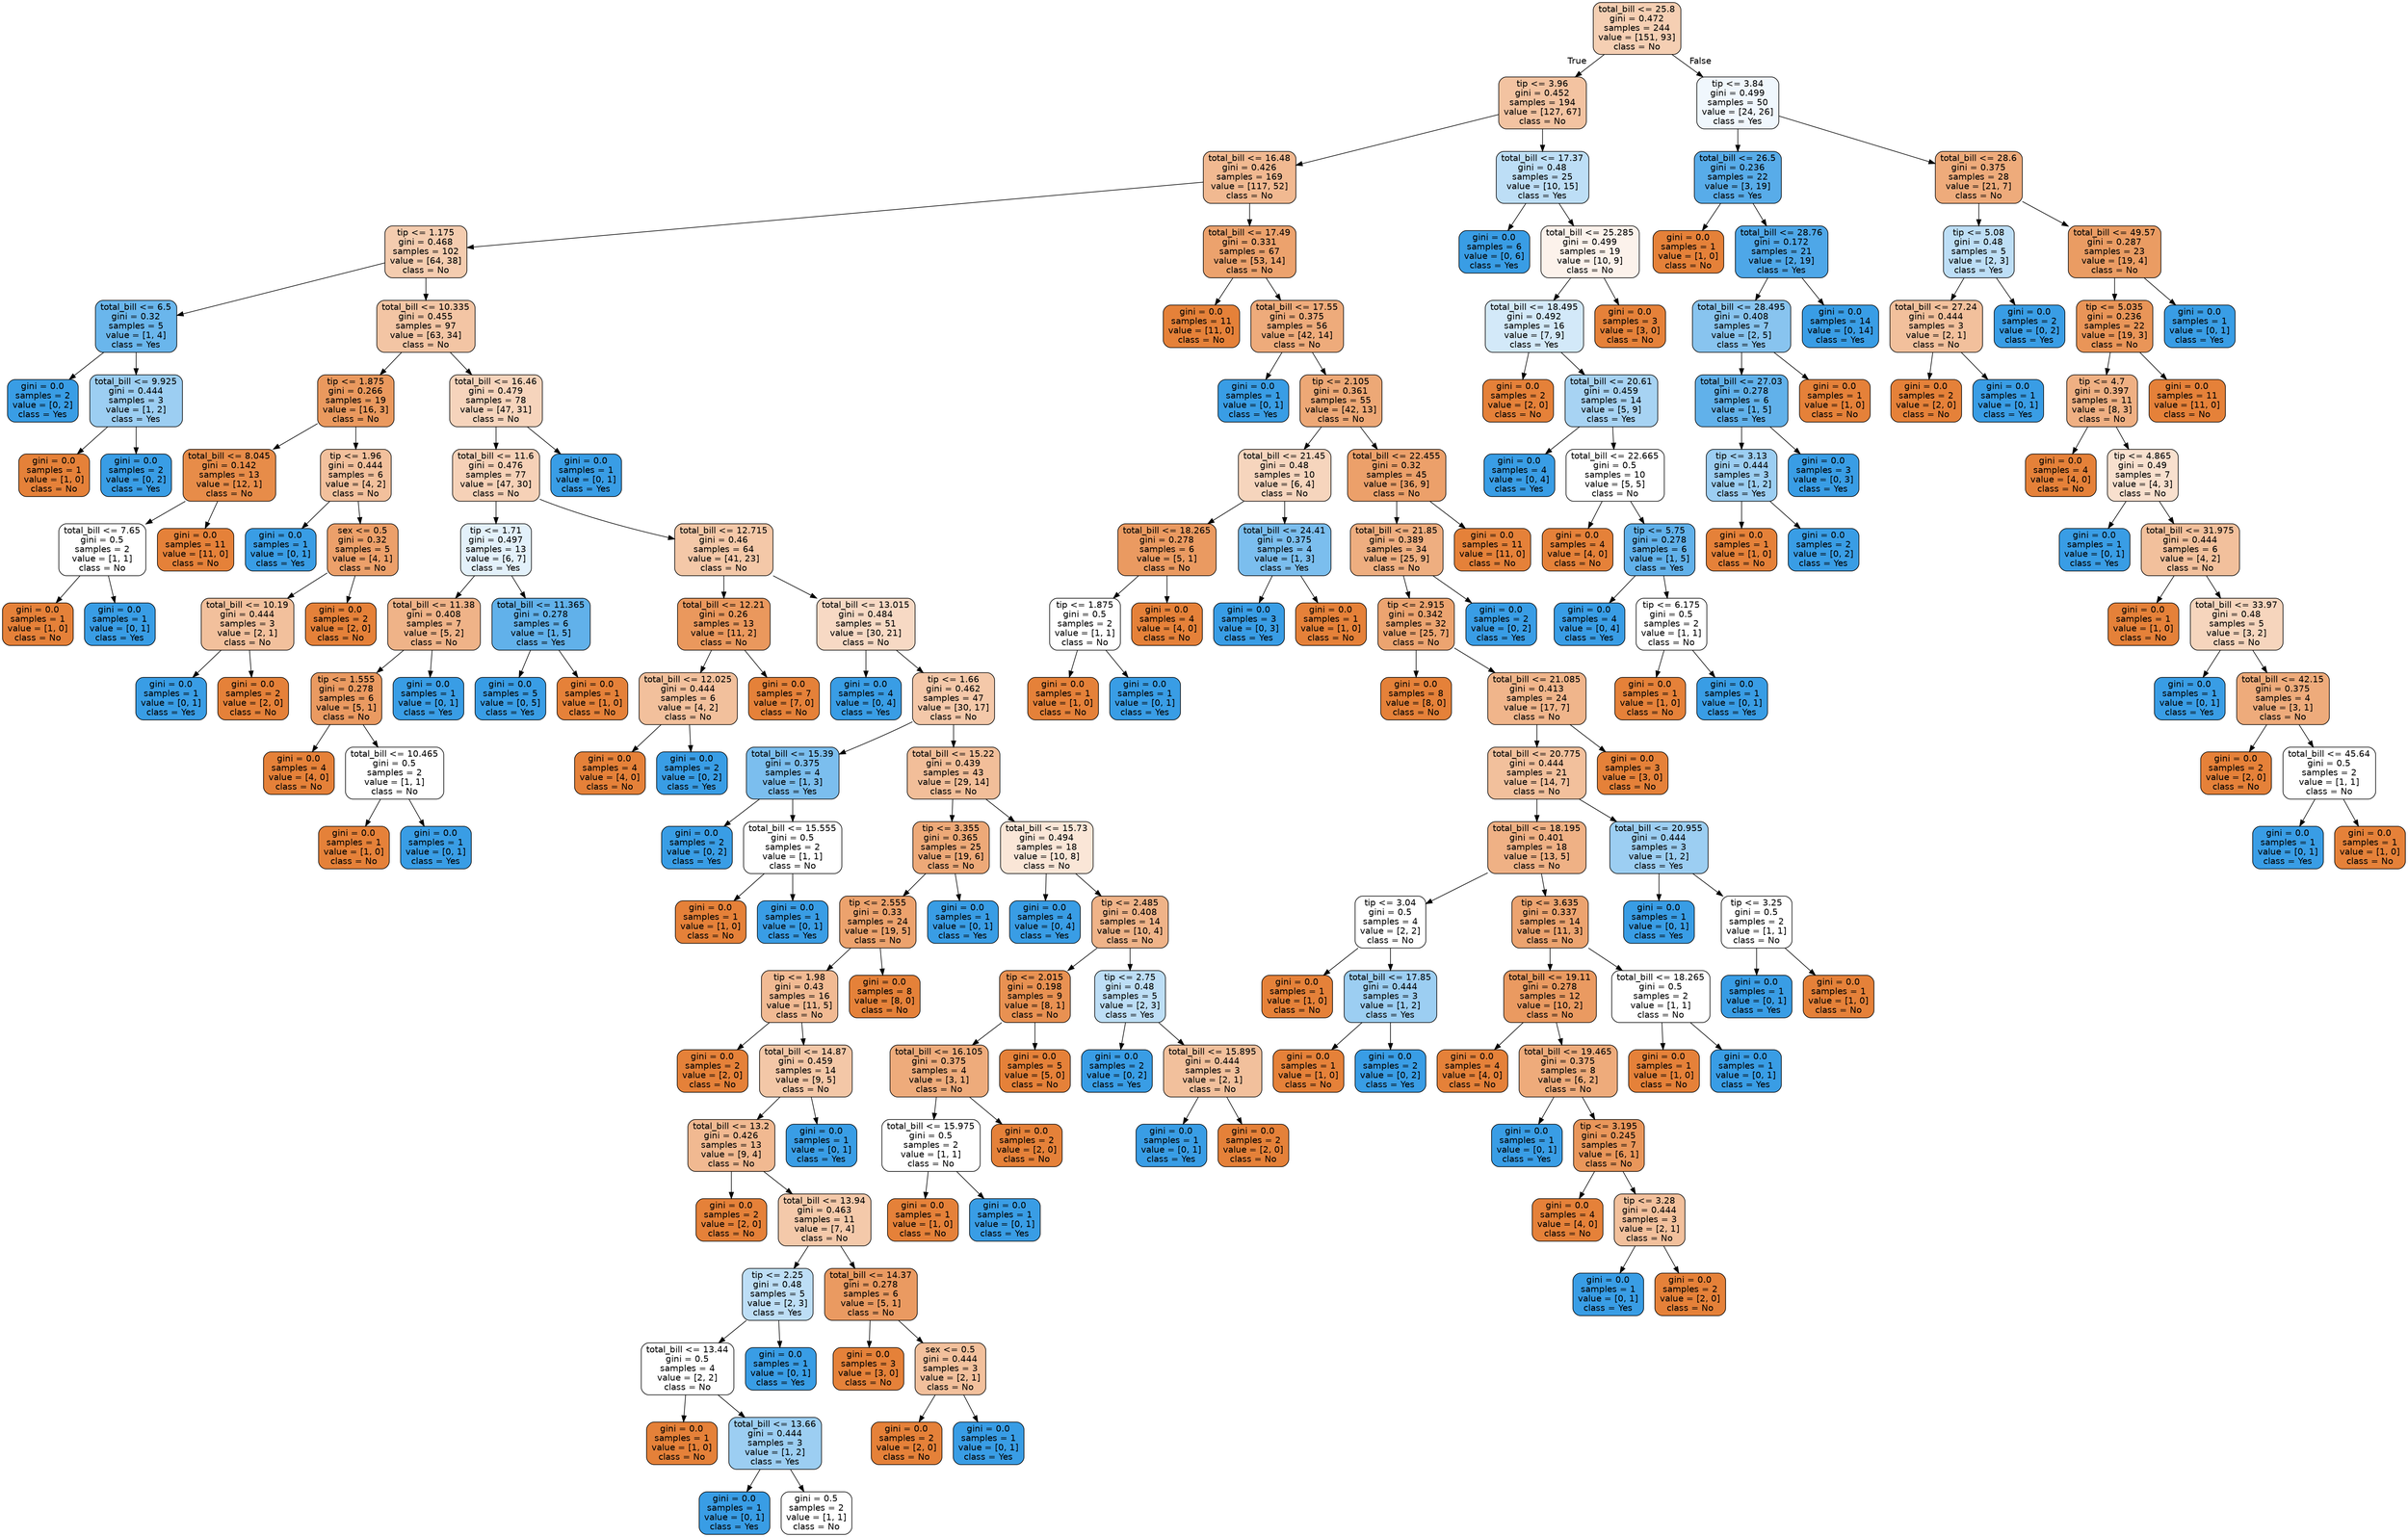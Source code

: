 digraph Tree {
node [shape=box, style="filled, rounded", color="black", fontname="helvetica"] ;
edge [fontname="helvetica"] ;
0 [label="total_bill <= 25.8\ngini = 0.472\nsamples = 244\nvalue = [151, 93]\nclass = No", fillcolor="#f5cfb3"] ;
1 [label="tip <= 3.96\ngini = 0.452\nsamples = 194\nvalue = [127, 67]\nclass = No", fillcolor="#f3c3a1"] ;
0 -> 1 [labeldistance=2.5, labelangle=45, headlabel="True"] ;
2 [label="total_bill <= 16.48\ngini = 0.426\nsamples = 169\nvalue = [117, 52]\nclass = No", fillcolor="#f1b991"] ;
1 -> 2 ;
3 [label="tip <= 1.175\ngini = 0.468\nsamples = 102\nvalue = [64, 38]\nclass = No", fillcolor="#f4ccaf"] ;
2 -> 3 ;
4 [label="total_bill <= 6.5\ngini = 0.32\nsamples = 5\nvalue = [1, 4]\nclass = Yes", fillcolor="#6ab6ec"] ;
3 -> 4 ;
5 [label="gini = 0.0\nsamples = 2\nvalue = [0, 2]\nclass = Yes", fillcolor="#399de5"] ;
4 -> 5 ;
6 [label="total_bill <= 9.925\ngini = 0.444\nsamples = 3\nvalue = [1, 2]\nclass = Yes", fillcolor="#9ccef2"] ;
4 -> 6 ;
7 [label="gini = 0.0\nsamples = 1\nvalue = [1, 0]\nclass = No", fillcolor="#e58139"] ;
6 -> 7 ;
8 [label="gini = 0.0\nsamples = 2\nvalue = [0, 2]\nclass = Yes", fillcolor="#399de5"] ;
6 -> 8 ;
9 [label="total_bill <= 10.335\ngini = 0.455\nsamples = 97\nvalue = [63, 34]\nclass = No", fillcolor="#f3c5a4"] ;
3 -> 9 ;
10 [label="tip <= 1.875\ngini = 0.266\nsamples = 19\nvalue = [16, 3]\nclass = No", fillcolor="#ea995e"] ;
9 -> 10 ;
11 [label="total_bill <= 8.045\ngini = 0.142\nsamples = 13\nvalue = [12, 1]\nclass = No", fillcolor="#e78c49"] ;
10 -> 11 ;
12 [label="total_bill <= 7.65\ngini = 0.5\nsamples = 2\nvalue = [1, 1]\nclass = No", fillcolor="#ffffff"] ;
11 -> 12 ;
13 [label="gini = 0.0\nsamples = 1\nvalue = [1, 0]\nclass = No", fillcolor="#e58139"] ;
12 -> 13 ;
14 [label="gini = 0.0\nsamples = 1\nvalue = [0, 1]\nclass = Yes", fillcolor="#399de5"] ;
12 -> 14 ;
15 [label="gini = 0.0\nsamples = 11\nvalue = [11, 0]\nclass = No", fillcolor="#e58139"] ;
11 -> 15 ;
16 [label="tip <= 1.96\ngini = 0.444\nsamples = 6\nvalue = [4, 2]\nclass = No", fillcolor="#f2c09c"] ;
10 -> 16 ;
17 [label="gini = 0.0\nsamples = 1\nvalue = [0, 1]\nclass = Yes", fillcolor="#399de5"] ;
16 -> 17 ;
18 [label="sex <= 0.5\ngini = 0.32\nsamples = 5\nvalue = [4, 1]\nclass = No", fillcolor="#eca06a"] ;
16 -> 18 ;
19 [label="total_bill <= 10.19\ngini = 0.444\nsamples = 3\nvalue = [2, 1]\nclass = No", fillcolor="#f2c09c"] ;
18 -> 19 ;
20 [label="gini = 0.0\nsamples = 1\nvalue = [0, 1]\nclass = Yes", fillcolor="#399de5"] ;
19 -> 20 ;
21 [label="gini = 0.0\nsamples = 2\nvalue = [2, 0]\nclass = No", fillcolor="#e58139"] ;
19 -> 21 ;
22 [label="gini = 0.0\nsamples = 2\nvalue = [2, 0]\nclass = No", fillcolor="#e58139"] ;
18 -> 22 ;
23 [label="total_bill <= 16.46\ngini = 0.479\nsamples = 78\nvalue = [47, 31]\nclass = No", fillcolor="#f6d4bc"] ;
9 -> 23 ;
24 [label="total_bill <= 11.6\ngini = 0.476\nsamples = 77\nvalue = [47, 30]\nclass = No", fillcolor="#f6d1b7"] ;
23 -> 24 ;
25 [label="tip <= 1.71\ngini = 0.497\nsamples = 13\nvalue = [6, 7]\nclass = Yes", fillcolor="#e3f1fb"] ;
24 -> 25 ;
26 [label="total_bill <= 11.38\ngini = 0.408\nsamples = 7\nvalue = [5, 2]\nclass = No", fillcolor="#efb388"] ;
25 -> 26 ;
27 [label="tip <= 1.555\ngini = 0.278\nsamples = 6\nvalue = [5, 1]\nclass = No", fillcolor="#ea9a61"] ;
26 -> 27 ;
28 [label="gini = 0.0\nsamples = 4\nvalue = [4, 0]\nclass = No", fillcolor="#e58139"] ;
27 -> 28 ;
29 [label="total_bill <= 10.465\ngini = 0.5\nsamples = 2\nvalue = [1, 1]\nclass = No", fillcolor="#ffffff"] ;
27 -> 29 ;
30 [label="gini = 0.0\nsamples = 1\nvalue = [1, 0]\nclass = No", fillcolor="#e58139"] ;
29 -> 30 ;
31 [label="gini = 0.0\nsamples = 1\nvalue = [0, 1]\nclass = Yes", fillcolor="#399de5"] ;
29 -> 31 ;
32 [label="gini = 0.0\nsamples = 1\nvalue = [0, 1]\nclass = Yes", fillcolor="#399de5"] ;
26 -> 32 ;
33 [label="total_bill <= 11.365\ngini = 0.278\nsamples = 6\nvalue = [1, 5]\nclass = Yes", fillcolor="#61b1ea"] ;
25 -> 33 ;
34 [label="gini = 0.0\nsamples = 5\nvalue = [0, 5]\nclass = Yes", fillcolor="#399de5"] ;
33 -> 34 ;
35 [label="gini = 0.0\nsamples = 1\nvalue = [1, 0]\nclass = No", fillcolor="#e58139"] ;
33 -> 35 ;
36 [label="total_bill <= 12.715\ngini = 0.46\nsamples = 64\nvalue = [41, 23]\nclass = No", fillcolor="#f4c8a8"] ;
24 -> 36 ;
37 [label="total_bill <= 12.21\ngini = 0.26\nsamples = 13\nvalue = [11, 2]\nclass = No", fillcolor="#ea985d"] ;
36 -> 37 ;
38 [label="total_bill <= 12.025\ngini = 0.444\nsamples = 6\nvalue = [4, 2]\nclass = No", fillcolor="#f2c09c"] ;
37 -> 38 ;
39 [label="gini = 0.0\nsamples = 4\nvalue = [4, 0]\nclass = No", fillcolor="#e58139"] ;
38 -> 39 ;
40 [label="gini = 0.0\nsamples = 2\nvalue = [0, 2]\nclass = Yes", fillcolor="#399de5"] ;
38 -> 40 ;
41 [label="gini = 0.0\nsamples = 7\nvalue = [7, 0]\nclass = No", fillcolor="#e58139"] ;
37 -> 41 ;
42 [label="total_bill <= 13.015\ngini = 0.484\nsamples = 51\nvalue = [30, 21]\nclass = No", fillcolor="#f7d9c4"] ;
36 -> 42 ;
43 [label="gini = 0.0\nsamples = 4\nvalue = [0, 4]\nclass = Yes", fillcolor="#399de5"] ;
42 -> 43 ;
44 [label="tip <= 1.66\ngini = 0.462\nsamples = 47\nvalue = [30, 17]\nclass = No", fillcolor="#f4c8a9"] ;
42 -> 44 ;
45 [label="total_bill <= 15.39\ngini = 0.375\nsamples = 4\nvalue = [1, 3]\nclass = Yes", fillcolor="#7bbeee"] ;
44 -> 45 ;
46 [label="gini = 0.0\nsamples = 2\nvalue = [0, 2]\nclass = Yes", fillcolor="#399de5"] ;
45 -> 46 ;
47 [label="total_bill <= 15.555\ngini = 0.5\nsamples = 2\nvalue = [1, 1]\nclass = No", fillcolor="#ffffff"] ;
45 -> 47 ;
48 [label="gini = 0.0\nsamples = 1\nvalue = [1, 0]\nclass = No", fillcolor="#e58139"] ;
47 -> 48 ;
49 [label="gini = 0.0\nsamples = 1\nvalue = [0, 1]\nclass = Yes", fillcolor="#399de5"] ;
47 -> 49 ;
50 [label="total_bill <= 15.22\ngini = 0.439\nsamples = 43\nvalue = [29, 14]\nclass = No", fillcolor="#f2be99"] ;
44 -> 50 ;
51 [label="tip <= 3.355\ngini = 0.365\nsamples = 25\nvalue = [19, 6]\nclass = No", fillcolor="#eda978"] ;
50 -> 51 ;
52 [label="tip <= 2.555\ngini = 0.33\nsamples = 24\nvalue = [19, 5]\nclass = No", fillcolor="#eca26d"] ;
51 -> 52 ;
53 [label="tip <= 1.98\ngini = 0.43\nsamples = 16\nvalue = [11, 5]\nclass = No", fillcolor="#f1ba93"] ;
52 -> 53 ;
54 [label="gini = 0.0\nsamples = 2\nvalue = [2, 0]\nclass = No", fillcolor="#e58139"] ;
53 -> 54 ;
55 [label="total_bill <= 14.87\ngini = 0.459\nsamples = 14\nvalue = [9, 5]\nclass = No", fillcolor="#f3c7a7"] ;
53 -> 55 ;
56 [label="total_bill <= 13.2\ngini = 0.426\nsamples = 13\nvalue = [9, 4]\nclass = No", fillcolor="#f1b991"] ;
55 -> 56 ;
57 [label="gini = 0.0\nsamples = 2\nvalue = [2, 0]\nclass = No", fillcolor="#e58139"] ;
56 -> 57 ;
58 [label="total_bill <= 13.94\ngini = 0.463\nsamples = 11\nvalue = [7, 4]\nclass = No", fillcolor="#f4c9aa"] ;
56 -> 58 ;
59 [label="tip <= 2.25\ngini = 0.48\nsamples = 5\nvalue = [2, 3]\nclass = Yes", fillcolor="#bddef6"] ;
58 -> 59 ;
60 [label="total_bill <= 13.44\ngini = 0.5\nsamples = 4\nvalue = [2, 2]\nclass = No", fillcolor="#ffffff"] ;
59 -> 60 ;
61 [label="gini = 0.0\nsamples = 1\nvalue = [1, 0]\nclass = No", fillcolor="#e58139"] ;
60 -> 61 ;
62 [label="total_bill <= 13.66\ngini = 0.444\nsamples = 3\nvalue = [1, 2]\nclass = Yes", fillcolor="#9ccef2"] ;
60 -> 62 ;
63 [label="gini = 0.0\nsamples = 1\nvalue = [0, 1]\nclass = Yes", fillcolor="#399de5"] ;
62 -> 63 ;
64 [label="gini = 0.5\nsamples = 2\nvalue = [1, 1]\nclass = No", fillcolor="#ffffff"] ;
62 -> 64 ;
65 [label="gini = 0.0\nsamples = 1\nvalue = [0, 1]\nclass = Yes", fillcolor="#399de5"] ;
59 -> 65 ;
66 [label="total_bill <= 14.37\ngini = 0.278\nsamples = 6\nvalue = [5, 1]\nclass = No", fillcolor="#ea9a61"] ;
58 -> 66 ;
67 [label="gini = 0.0\nsamples = 3\nvalue = [3, 0]\nclass = No", fillcolor="#e58139"] ;
66 -> 67 ;
68 [label="sex <= 0.5\ngini = 0.444\nsamples = 3\nvalue = [2, 1]\nclass = No", fillcolor="#f2c09c"] ;
66 -> 68 ;
69 [label="gini = 0.0\nsamples = 2\nvalue = [2, 0]\nclass = No", fillcolor="#e58139"] ;
68 -> 69 ;
70 [label="gini = 0.0\nsamples = 1\nvalue = [0, 1]\nclass = Yes", fillcolor="#399de5"] ;
68 -> 70 ;
71 [label="gini = 0.0\nsamples = 1\nvalue = [0, 1]\nclass = Yes", fillcolor="#399de5"] ;
55 -> 71 ;
72 [label="gini = 0.0\nsamples = 8\nvalue = [8, 0]\nclass = No", fillcolor="#e58139"] ;
52 -> 72 ;
73 [label="gini = 0.0\nsamples = 1\nvalue = [0, 1]\nclass = Yes", fillcolor="#399de5"] ;
51 -> 73 ;
74 [label="total_bill <= 15.73\ngini = 0.494\nsamples = 18\nvalue = [10, 8]\nclass = No", fillcolor="#fae6d7"] ;
50 -> 74 ;
75 [label="gini = 0.0\nsamples = 4\nvalue = [0, 4]\nclass = Yes", fillcolor="#399de5"] ;
74 -> 75 ;
76 [label="tip <= 2.485\ngini = 0.408\nsamples = 14\nvalue = [10, 4]\nclass = No", fillcolor="#efb388"] ;
74 -> 76 ;
77 [label="tip <= 2.015\ngini = 0.198\nsamples = 9\nvalue = [8, 1]\nclass = No", fillcolor="#e89152"] ;
76 -> 77 ;
78 [label="total_bill <= 16.105\ngini = 0.375\nsamples = 4\nvalue = [3, 1]\nclass = No", fillcolor="#eeab7b"] ;
77 -> 78 ;
79 [label="total_bill <= 15.975\ngini = 0.5\nsamples = 2\nvalue = [1, 1]\nclass = No", fillcolor="#ffffff"] ;
78 -> 79 ;
80 [label="gini = 0.0\nsamples = 1\nvalue = [1, 0]\nclass = No", fillcolor="#e58139"] ;
79 -> 80 ;
81 [label="gini = 0.0\nsamples = 1\nvalue = [0, 1]\nclass = Yes", fillcolor="#399de5"] ;
79 -> 81 ;
82 [label="gini = 0.0\nsamples = 2\nvalue = [2, 0]\nclass = No", fillcolor="#e58139"] ;
78 -> 82 ;
83 [label="gini = 0.0\nsamples = 5\nvalue = [5, 0]\nclass = No", fillcolor="#e58139"] ;
77 -> 83 ;
84 [label="tip <= 2.75\ngini = 0.48\nsamples = 5\nvalue = [2, 3]\nclass = Yes", fillcolor="#bddef6"] ;
76 -> 84 ;
85 [label="gini = 0.0\nsamples = 2\nvalue = [0, 2]\nclass = Yes", fillcolor="#399de5"] ;
84 -> 85 ;
86 [label="total_bill <= 15.895\ngini = 0.444\nsamples = 3\nvalue = [2, 1]\nclass = No", fillcolor="#f2c09c"] ;
84 -> 86 ;
87 [label="gini = 0.0\nsamples = 1\nvalue = [0, 1]\nclass = Yes", fillcolor="#399de5"] ;
86 -> 87 ;
88 [label="gini = 0.0\nsamples = 2\nvalue = [2, 0]\nclass = No", fillcolor="#e58139"] ;
86 -> 88 ;
89 [label="gini = 0.0\nsamples = 1\nvalue = [0, 1]\nclass = Yes", fillcolor="#399de5"] ;
23 -> 89 ;
90 [label="total_bill <= 17.49\ngini = 0.331\nsamples = 67\nvalue = [53, 14]\nclass = No", fillcolor="#eca26d"] ;
2 -> 90 ;
91 [label="gini = 0.0\nsamples = 11\nvalue = [11, 0]\nclass = No", fillcolor="#e58139"] ;
90 -> 91 ;
92 [label="total_bill <= 17.55\ngini = 0.375\nsamples = 56\nvalue = [42, 14]\nclass = No", fillcolor="#eeab7b"] ;
90 -> 92 ;
93 [label="gini = 0.0\nsamples = 1\nvalue = [0, 1]\nclass = Yes", fillcolor="#399de5"] ;
92 -> 93 ;
94 [label="tip <= 2.105\ngini = 0.361\nsamples = 55\nvalue = [42, 13]\nclass = No", fillcolor="#eda876"] ;
92 -> 94 ;
95 [label="total_bill <= 21.45\ngini = 0.48\nsamples = 10\nvalue = [6, 4]\nclass = No", fillcolor="#f6d5bd"] ;
94 -> 95 ;
96 [label="total_bill <= 18.265\ngini = 0.278\nsamples = 6\nvalue = [5, 1]\nclass = No", fillcolor="#ea9a61"] ;
95 -> 96 ;
97 [label="tip <= 1.875\ngini = 0.5\nsamples = 2\nvalue = [1, 1]\nclass = No", fillcolor="#ffffff"] ;
96 -> 97 ;
98 [label="gini = 0.0\nsamples = 1\nvalue = [1, 0]\nclass = No", fillcolor="#e58139"] ;
97 -> 98 ;
99 [label="gini = 0.0\nsamples = 1\nvalue = [0, 1]\nclass = Yes", fillcolor="#399de5"] ;
97 -> 99 ;
100 [label="gini = 0.0\nsamples = 4\nvalue = [4, 0]\nclass = No", fillcolor="#e58139"] ;
96 -> 100 ;
101 [label="total_bill <= 24.41\ngini = 0.375\nsamples = 4\nvalue = [1, 3]\nclass = Yes", fillcolor="#7bbeee"] ;
95 -> 101 ;
102 [label="gini = 0.0\nsamples = 3\nvalue = [0, 3]\nclass = Yes", fillcolor="#399de5"] ;
101 -> 102 ;
103 [label="gini = 0.0\nsamples = 1\nvalue = [1, 0]\nclass = No", fillcolor="#e58139"] ;
101 -> 103 ;
104 [label="total_bill <= 22.455\ngini = 0.32\nsamples = 45\nvalue = [36, 9]\nclass = No", fillcolor="#eca06a"] ;
94 -> 104 ;
105 [label="total_bill <= 21.85\ngini = 0.389\nsamples = 34\nvalue = [25, 9]\nclass = No", fillcolor="#eeae80"] ;
104 -> 105 ;
106 [label="tip <= 2.915\ngini = 0.342\nsamples = 32\nvalue = [25, 7]\nclass = No", fillcolor="#eca470"] ;
105 -> 106 ;
107 [label="gini = 0.0\nsamples = 8\nvalue = [8, 0]\nclass = No", fillcolor="#e58139"] ;
106 -> 107 ;
108 [label="total_bill <= 21.085\ngini = 0.413\nsamples = 24\nvalue = [17, 7]\nclass = No", fillcolor="#f0b58b"] ;
106 -> 108 ;
109 [label="total_bill <= 20.775\ngini = 0.444\nsamples = 21\nvalue = [14, 7]\nclass = No", fillcolor="#f2c09c"] ;
108 -> 109 ;
110 [label="total_bill <= 18.195\ngini = 0.401\nsamples = 18\nvalue = [13, 5]\nclass = No", fillcolor="#efb185"] ;
109 -> 110 ;
111 [label="tip <= 3.04\ngini = 0.5\nsamples = 4\nvalue = [2, 2]\nclass = No", fillcolor="#ffffff"] ;
110 -> 111 ;
112 [label="gini = 0.0\nsamples = 1\nvalue = [1, 0]\nclass = No", fillcolor="#e58139"] ;
111 -> 112 ;
113 [label="total_bill <= 17.85\ngini = 0.444\nsamples = 3\nvalue = [1, 2]\nclass = Yes", fillcolor="#9ccef2"] ;
111 -> 113 ;
114 [label="gini = 0.0\nsamples = 1\nvalue = [1, 0]\nclass = No", fillcolor="#e58139"] ;
113 -> 114 ;
115 [label="gini = 0.0\nsamples = 2\nvalue = [0, 2]\nclass = Yes", fillcolor="#399de5"] ;
113 -> 115 ;
116 [label="tip <= 3.635\ngini = 0.337\nsamples = 14\nvalue = [11, 3]\nclass = No", fillcolor="#eca36f"] ;
110 -> 116 ;
117 [label="total_bill <= 19.11\ngini = 0.278\nsamples = 12\nvalue = [10, 2]\nclass = No", fillcolor="#ea9a61"] ;
116 -> 117 ;
118 [label="gini = 0.0\nsamples = 4\nvalue = [4, 0]\nclass = No", fillcolor="#e58139"] ;
117 -> 118 ;
119 [label="total_bill <= 19.465\ngini = 0.375\nsamples = 8\nvalue = [6, 2]\nclass = No", fillcolor="#eeab7b"] ;
117 -> 119 ;
120 [label="gini = 0.0\nsamples = 1\nvalue = [0, 1]\nclass = Yes", fillcolor="#399de5"] ;
119 -> 120 ;
121 [label="tip <= 3.195\ngini = 0.245\nsamples = 7\nvalue = [6, 1]\nclass = No", fillcolor="#e9965a"] ;
119 -> 121 ;
122 [label="gini = 0.0\nsamples = 4\nvalue = [4, 0]\nclass = No", fillcolor="#e58139"] ;
121 -> 122 ;
123 [label="tip <= 3.28\ngini = 0.444\nsamples = 3\nvalue = [2, 1]\nclass = No", fillcolor="#f2c09c"] ;
121 -> 123 ;
124 [label="gini = 0.0\nsamples = 1\nvalue = [0, 1]\nclass = Yes", fillcolor="#399de5"] ;
123 -> 124 ;
125 [label="gini = 0.0\nsamples = 2\nvalue = [2, 0]\nclass = No", fillcolor="#e58139"] ;
123 -> 125 ;
126 [label="total_bill <= 18.265\ngini = 0.5\nsamples = 2\nvalue = [1, 1]\nclass = No", fillcolor="#ffffff"] ;
116 -> 126 ;
127 [label="gini = 0.0\nsamples = 1\nvalue = [1, 0]\nclass = No", fillcolor="#e58139"] ;
126 -> 127 ;
128 [label="gini = 0.0\nsamples = 1\nvalue = [0, 1]\nclass = Yes", fillcolor="#399de5"] ;
126 -> 128 ;
129 [label="total_bill <= 20.955\ngini = 0.444\nsamples = 3\nvalue = [1, 2]\nclass = Yes", fillcolor="#9ccef2"] ;
109 -> 129 ;
130 [label="gini = 0.0\nsamples = 1\nvalue = [0, 1]\nclass = Yes", fillcolor="#399de5"] ;
129 -> 130 ;
131 [label="tip <= 3.25\ngini = 0.5\nsamples = 2\nvalue = [1, 1]\nclass = No", fillcolor="#ffffff"] ;
129 -> 131 ;
132 [label="gini = 0.0\nsamples = 1\nvalue = [0, 1]\nclass = Yes", fillcolor="#399de5"] ;
131 -> 132 ;
133 [label="gini = 0.0\nsamples = 1\nvalue = [1, 0]\nclass = No", fillcolor="#e58139"] ;
131 -> 133 ;
134 [label="gini = 0.0\nsamples = 3\nvalue = [3, 0]\nclass = No", fillcolor="#e58139"] ;
108 -> 134 ;
135 [label="gini = 0.0\nsamples = 2\nvalue = [0, 2]\nclass = Yes", fillcolor="#399de5"] ;
105 -> 135 ;
136 [label="gini = 0.0\nsamples = 11\nvalue = [11, 0]\nclass = No", fillcolor="#e58139"] ;
104 -> 136 ;
137 [label="total_bill <= 17.37\ngini = 0.48\nsamples = 25\nvalue = [10, 15]\nclass = Yes", fillcolor="#bddef6"] ;
1 -> 137 ;
138 [label="gini = 0.0\nsamples = 6\nvalue = [0, 6]\nclass = Yes", fillcolor="#399de5"] ;
137 -> 138 ;
139 [label="total_bill <= 25.285\ngini = 0.499\nsamples = 19\nvalue = [10, 9]\nclass = No", fillcolor="#fcf2eb"] ;
137 -> 139 ;
140 [label="total_bill <= 18.495\ngini = 0.492\nsamples = 16\nvalue = [7, 9]\nclass = Yes", fillcolor="#d3e9f9"] ;
139 -> 140 ;
141 [label="gini = 0.0\nsamples = 2\nvalue = [2, 0]\nclass = No", fillcolor="#e58139"] ;
140 -> 141 ;
142 [label="total_bill <= 20.61\ngini = 0.459\nsamples = 14\nvalue = [5, 9]\nclass = Yes", fillcolor="#a7d3f3"] ;
140 -> 142 ;
143 [label="gini = 0.0\nsamples = 4\nvalue = [0, 4]\nclass = Yes", fillcolor="#399de5"] ;
142 -> 143 ;
144 [label="total_bill <= 22.665\ngini = 0.5\nsamples = 10\nvalue = [5, 5]\nclass = No", fillcolor="#ffffff"] ;
142 -> 144 ;
145 [label="gini = 0.0\nsamples = 4\nvalue = [4, 0]\nclass = No", fillcolor="#e58139"] ;
144 -> 145 ;
146 [label="tip <= 5.75\ngini = 0.278\nsamples = 6\nvalue = [1, 5]\nclass = Yes", fillcolor="#61b1ea"] ;
144 -> 146 ;
147 [label="gini = 0.0\nsamples = 4\nvalue = [0, 4]\nclass = Yes", fillcolor="#399de5"] ;
146 -> 147 ;
148 [label="tip <= 6.175\ngini = 0.5\nsamples = 2\nvalue = [1, 1]\nclass = No", fillcolor="#ffffff"] ;
146 -> 148 ;
149 [label="gini = 0.0\nsamples = 1\nvalue = [1, 0]\nclass = No", fillcolor="#e58139"] ;
148 -> 149 ;
150 [label="gini = 0.0\nsamples = 1\nvalue = [0, 1]\nclass = Yes", fillcolor="#399de5"] ;
148 -> 150 ;
151 [label="gini = 0.0\nsamples = 3\nvalue = [3, 0]\nclass = No", fillcolor="#e58139"] ;
139 -> 151 ;
152 [label="tip <= 3.84\ngini = 0.499\nsamples = 50\nvalue = [24, 26]\nclass = Yes", fillcolor="#f0f7fd"] ;
0 -> 152 [labeldistance=2.5, labelangle=-45, headlabel="False"] ;
153 [label="total_bill <= 26.5\ngini = 0.236\nsamples = 22\nvalue = [3, 19]\nclass = Yes", fillcolor="#58ace9"] ;
152 -> 153 ;
154 [label="gini = 0.0\nsamples = 1\nvalue = [1, 0]\nclass = No", fillcolor="#e58139"] ;
153 -> 154 ;
155 [label="total_bill <= 28.76\ngini = 0.172\nsamples = 21\nvalue = [2, 19]\nclass = Yes", fillcolor="#4ea7e8"] ;
153 -> 155 ;
156 [label="total_bill <= 28.495\ngini = 0.408\nsamples = 7\nvalue = [2, 5]\nclass = Yes", fillcolor="#88c4ef"] ;
155 -> 156 ;
157 [label="total_bill <= 27.03\ngini = 0.278\nsamples = 6\nvalue = [1, 5]\nclass = Yes", fillcolor="#61b1ea"] ;
156 -> 157 ;
158 [label="tip <= 3.13\ngini = 0.444\nsamples = 3\nvalue = [1, 2]\nclass = Yes", fillcolor="#9ccef2"] ;
157 -> 158 ;
159 [label="gini = 0.0\nsamples = 1\nvalue = [1, 0]\nclass = No", fillcolor="#e58139"] ;
158 -> 159 ;
160 [label="gini = 0.0\nsamples = 2\nvalue = [0, 2]\nclass = Yes", fillcolor="#399de5"] ;
158 -> 160 ;
161 [label="gini = 0.0\nsamples = 3\nvalue = [0, 3]\nclass = Yes", fillcolor="#399de5"] ;
157 -> 161 ;
162 [label="gini = 0.0\nsamples = 1\nvalue = [1, 0]\nclass = No", fillcolor="#e58139"] ;
156 -> 162 ;
163 [label="gini = 0.0\nsamples = 14\nvalue = [0, 14]\nclass = Yes", fillcolor="#399de5"] ;
155 -> 163 ;
164 [label="total_bill <= 28.6\ngini = 0.375\nsamples = 28\nvalue = [21, 7]\nclass = No", fillcolor="#eeab7b"] ;
152 -> 164 ;
165 [label="tip <= 5.08\ngini = 0.48\nsamples = 5\nvalue = [2, 3]\nclass = Yes", fillcolor="#bddef6"] ;
164 -> 165 ;
166 [label="total_bill <= 27.24\ngini = 0.444\nsamples = 3\nvalue = [2, 1]\nclass = No", fillcolor="#f2c09c"] ;
165 -> 166 ;
167 [label="gini = 0.0\nsamples = 2\nvalue = [2, 0]\nclass = No", fillcolor="#e58139"] ;
166 -> 167 ;
168 [label="gini = 0.0\nsamples = 1\nvalue = [0, 1]\nclass = Yes", fillcolor="#399de5"] ;
166 -> 168 ;
169 [label="gini = 0.0\nsamples = 2\nvalue = [0, 2]\nclass = Yes", fillcolor="#399de5"] ;
165 -> 169 ;
170 [label="total_bill <= 49.57\ngini = 0.287\nsamples = 23\nvalue = [19, 4]\nclass = No", fillcolor="#ea9c63"] ;
164 -> 170 ;
171 [label="tip <= 5.035\ngini = 0.236\nsamples = 22\nvalue = [19, 3]\nclass = No", fillcolor="#e99558"] ;
170 -> 171 ;
172 [label="tip <= 4.7\ngini = 0.397\nsamples = 11\nvalue = [8, 3]\nclass = No", fillcolor="#efb083"] ;
171 -> 172 ;
173 [label="gini = 0.0\nsamples = 4\nvalue = [4, 0]\nclass = No", fillcolor="#e58139"] ;
172 -> 173 ;
174 [label="tip <= 4.865\ngini = 0.49\nsamples = 7\nvalue = [4, 3]\nclass = No", fillcolor="#f8e0ce"] ;
172 -> 174 ;
175 [label="gini = 0.0\nsamples = 1\nvalue = [0, 1]\nclass = Yes", fillcolor="#399de5"] ;
174 -> 175 ;
176 [label="total_bill <= 31.975\ngini = 0.444\nsamples = 6\nvalue = [4, 2]\nclass = No", fillcolor="#f2c09c"] ;
174 -> 176 ;
177 [label="gini = 0.0\nsamples = 1\nvalue = [1, 0]\nclass = No", fillcolor="#e58139"] ;
176 -> 177 ;
178 [label="total_bill <= 33.97\ngini = 0.48\nsamples = 5\nvalue = [3, 2]\nclass = No", fillcolor="#f6d5bd"] ;
176 -> 178 ;
179 [label="gini = 0.0\nsamples = 1\nvalue = [0, 1]\nclass = Yes", fillcolor="#399de5"] ;
178 -> 179 ;
180 [label="total_bill <= 42.15\ngini = 0.375\nsamples = 4\nvalue = [3, 1]\nclass = No", fillcolor="#eeab7b"] ;
178 -> 180 ;
181 [label="gini = 0.0\nsamples = 2\nvalue = [2, 0]\nclass = No", fillcolor="#e58139"] ;
180 -> 181 ;
182 [label="total_bill <= 45.64\ngini = 0.5\nsamples = 2\nvalue = [1, 1]\nclass = No", fillcolor="#ffffff"] ;
180 -> 182 ;
183 [label="gini = 0.0\nsamples = 1\nvalue = [0, 1]\nclass = Yes", fillcolor="#399de5"] ;
182 -> 183 ;
184 [label="gini = 0.0\nsamples = 1\nvalue = [1, 0]\nclass = No", fillcolor="#e58139"] ;
182 -> 184 ;
185 [label="gini = 0.0\nsamples = 11\nvalue = [11, 0]\nclass = No", fillcolor="#e58139"] ;
171 -> 185 ;
186 [label="gini = 0.0\nsamples = 1\nvalue = [0, 1]\nclass = Yes", fillcolor="#399de5"] ;
170 -> 186 ;
}